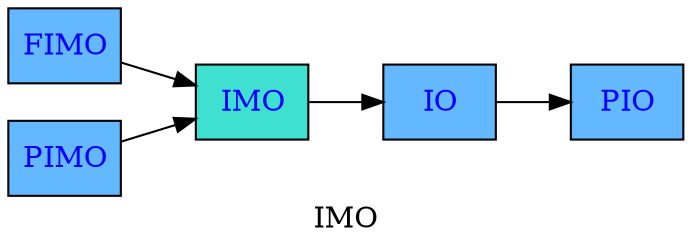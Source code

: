 Digraph TD { rankdir ="LR" 
{node  [margin=0.025 fontcolor=blue style=filled ] 
 "PIO" [shape=box fillcolor= steelblue1 tooltip="Prisindeks for investeringer i offentlige tjenester"  margin=0.025 fontcolor=blue style = filled  label=<<TABLE BORDER='0' CELLBORDER = '0' style = "filled"  > <TR><TD >PIO</TD></TR> </TABLE>> ]
"IO" [shape=box fillcolor= steelblue1 tooltip="Investeringer i offentlige tjenester"  margin=0.025 fontcolor=blue style = filled  label=<<TABLE BORDER='0' CELLBORDER = '0' style = "filled"  > <TR><TD >IO</TD></TR> </TABLE>> ]
"IMO" [shape=box fillcolor= Turquoise tooltip="Investeringer i maskiner, transportmidler og inventar i erhverv o, for definition af erhverv o jf. fIbo"  margin=0.025 fontcolor=blue style = filled  label=<<TABLE BORDER='0' CELLBORDER = '0' style = "filled"  > <TR><TD >IMO</TD></TR> </TABLE>> ]
"FIMO" [shape=box fillcolor= steelblue1 tooltip="Investeringer i maskiner, transportmidler og inventar i erhverv o, for definition af erhverv o jf. fIbo"  margin=0.025 fontcolor=blue style = filled  label=<<TABLE BORDER='0' CELLBORDER = '0' style = "filled"  > <TR><TD >FIMO</TD></TR> </TABLE>> ]
"PIMO" [shape=box fillcolor= steelblue1 tooltip="Prisindeks for fImo, for definition af erhverv o jf. fIbo"  margin=0.025 fontcolor=blue style = filled  label=<<TABLE BORDER='0' CELLBORDER = '0' style = "filled"  > <TR><TD >PIMO</TD></TR> </TABLE>> ] 
} 
"PIMO" -> "IMO"[ style = filled   ]
"IO" -> "PIO"[ style = filled   ]
"IMO" -> "IO"[ style = filled   ]
"FIMO" -> "IMO"[ style = filled   ]
 label = "IMO";
}